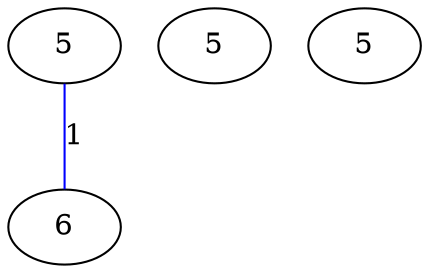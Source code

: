 graph G {
	0 [label="5"];
	1 [label="6"];
	2 [label="5"];
	3 [label="5"];
	0 -- 1 [label="1", color=blue];
}